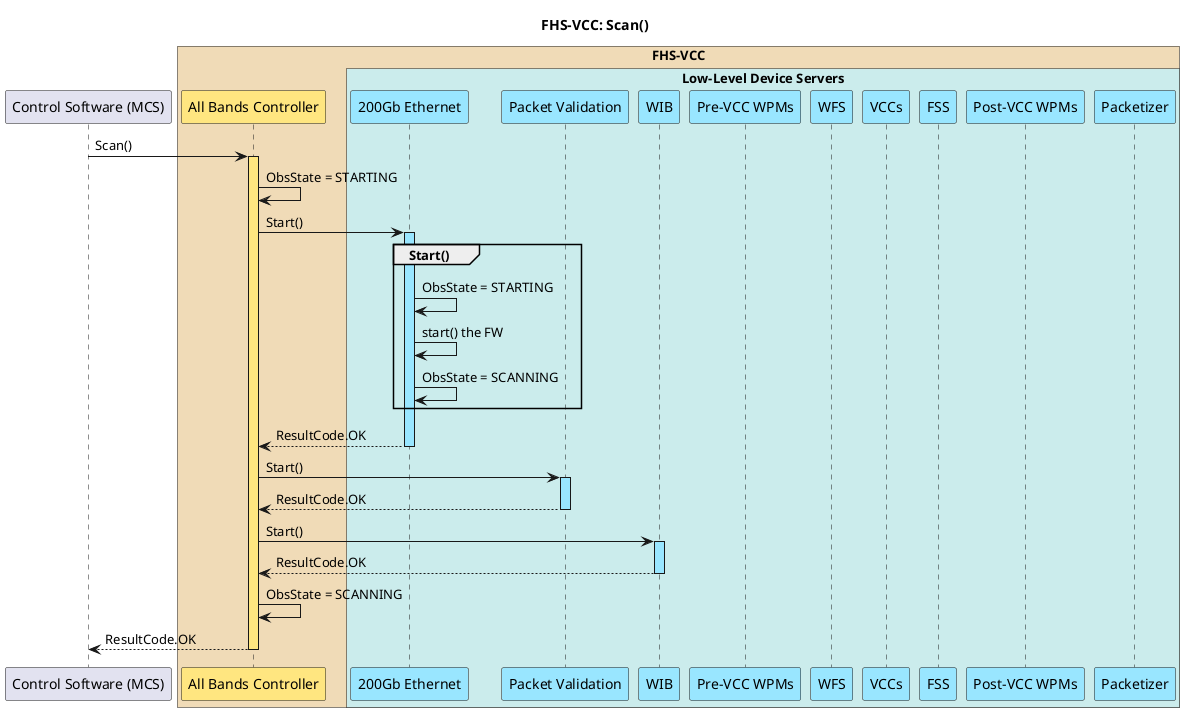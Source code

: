 @startuml fhs_vcc_scan
!pragma teoz true

title FHS-VCC: Scan()

!$MCSLifeline = "#DDDDEE"
!$FHSVCCBackground = "#f0dbb7"
!$AllBands = "#ffe680"
!$AllBandsLifeline = "#ffe680"
!$LowLevelDSBackground = "#cbecec"
!$LowLevelDS = "#99e6ff"
!$LowLevelDSLifeline = "#99e6ff"

participant "Control Software (MCS)" as mcs

box "FHS-VCC" $FHSVCCBackground
participant "All Bands Controller" as allbands $AllBands
box "Low-Level Device Servers" $LowLevelDSBackground
participant "200Gb Ethernet" as eth_ds $LowLevelDS
participant "Packet Validation" as pv_ds $LowLevelDS
participant "WIB" as wib_ds $LowLevelDS
participant "Pre-VCC WPMs" as wpm_pre_ds $LowLevelDS
participant "WFS" as wfs_ds $LowLevelDS
participant "VCCs" as vcc_ds $LowLevelDS
participant "FSS" as fss_ds $LowLevelDS
participant "Post-VCC WPMs" as wpm_post_ds $LowLevelDS
participant "Packetizer" as packetizer_ds $LowLevelDS
end box
end box

mcs -> allbands ++ $AllBandsLifeline: Scan()
allbands -> allbands: ObsState = STARTING

allbands -> eth_ds ++ $LowLevelDSLifeline: Start()
group Start()
eth_ds -> eth_ds: ObsState = STARTING
eth_ds -> eth_ds: start() the FW
eth_ds -> eth_ds: ObsState = SCANNING
end
allbands <-- eth_ds --: ResultCode.OK

allbands -> pv_ds ++ $LowLevelDSLifeline: Start()
allbands <-- pv_ds --: ResultCode.OK

allbands -> wib_ds ++ $LowLevelDSLifeline: Start()
allbands <-- wib_ds --: ResultCode.OK

allbands -> allbands: ObsState = SCANNING
mcs <-- allbands --: ResultCode.OK

@enduml